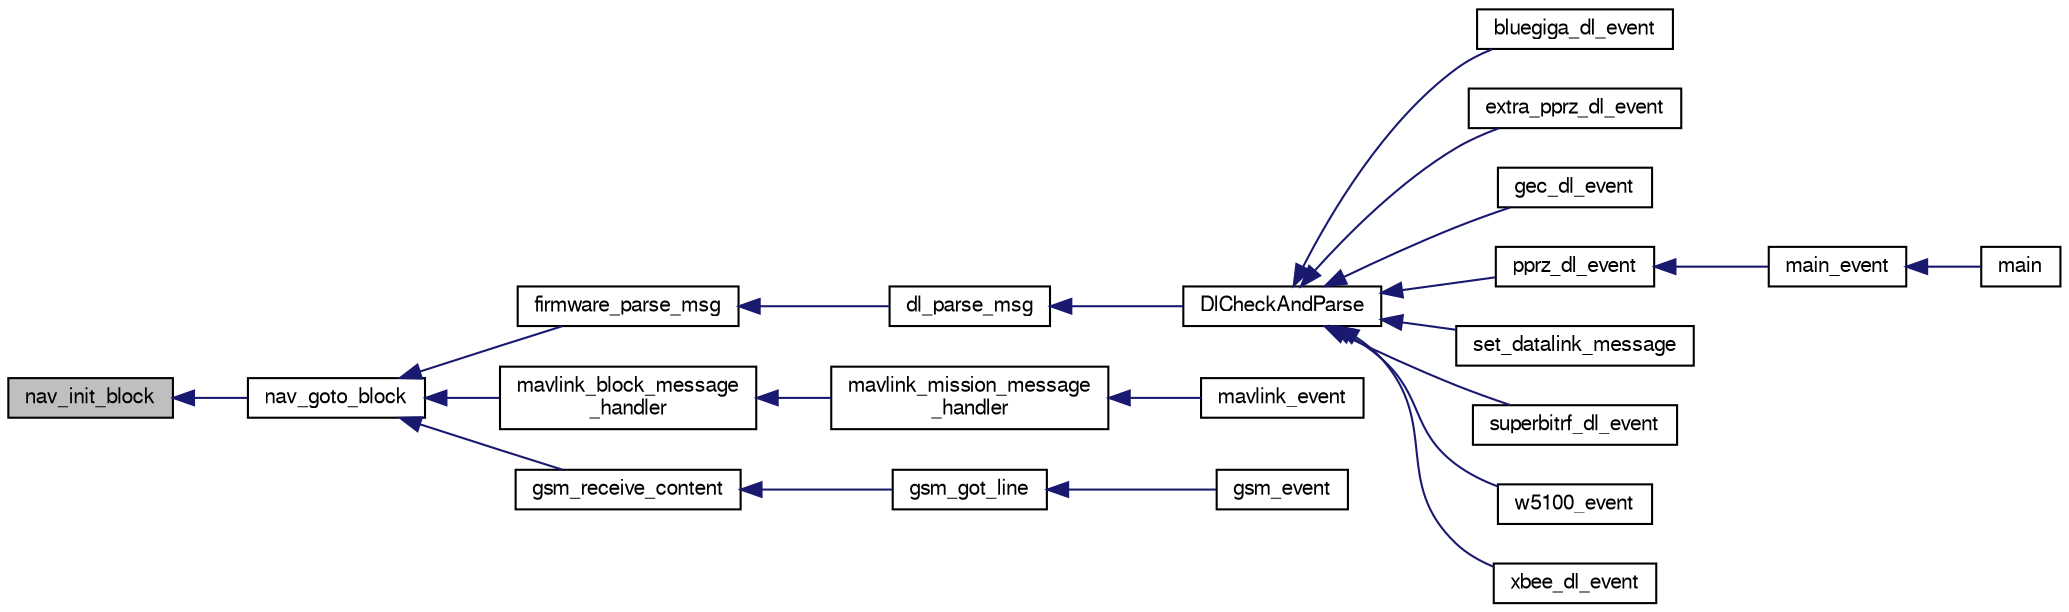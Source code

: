 digraph "nav_init_block"
{
  edge [fontname="FreeSans",fontsize="10",labelfontname="FreeSans",labelfontsize="10"];
  node [fontname="FreeSans",fontsize="10",shape=record];
  rankdir="LR";
  Node1 [label="nav_init_block",height=0.2,width=0.4,color="black", fillcolor="grey75", style="filled", fontcolor="black"];
  Node1 -> Node2 [dir="back",color="midnightblue",fontsize="10",style="solid",fontname="FreeSans"];
  Node2 [label="nav_goto_block",height=0.2,width=0.4,color="black", fillcolor="white", style="filled",URL="$common__flight__plan_8h.html#ac8f874fffc6c3c549774e84eaabeac0d"];
  Node2 -> Node3 [dir="back",color="midnightblue",fontsize="10",style="solid",fontname="FreeSans"];
  Node3 [label="firmware_parse_msg",height=0.2,width=0.4,color="black", fillcolor="white", style="filled",URL="$datalink_8h.html#a3a59fd1cd4249ea5caeac113cde2d7a8",tooltip="Firmware specfic msg handler. "];
  Node3 -> Node4 [dir="back",color="midnightblue",fontsize="10",style="solid",fontname="FreeSans"];
  Node4 [label="dl_parse_msg",height=0.2,width=0.4,color="black", fillcolor="white", style="filled",URL="$datalink_8c.html#a8622e4eaf1529d8c64af55c0d05dadbe",tooltip="Should be called when chars are available in dl_buffer. "];
  Node4 -> Node5 [dir="back",color="midnightblue",fontsize="10",style="solid",fontname="FreeSans"];
  Node5 [label="DlCheckAndParse",height=0.2,width=0.4,color="black", fillcolor="white", style="filled",URL="$datalink_8h.html#aa9106add8d47671f6ebb3d8321813611",tooltip="Check for new message and parse. "];
  Node5 -> Node6 [dir="back",color="midnightblue",fontsize="10",style="solid",fontname="FreeSans"];
  Node6 [label="bluegiga_dl_event",height=0.2,width=0.4,color="black", fillcolor="white", style="filled",URL="$bluegiga__dl_8h.html#a921065e8139e27fbe413ef7459ed51b3",tooltip="Datalink Event. "];
  Node5 -> Node7 [dir="back",color="midnightblue",fontsize="10",style="solid",fontname="FreeSans"];
  Node7 [label="extra_pprz_dl_event",height=0.2,width=0.4,color="black", fillcolor="white", style="filled",URL="$extra__pprz__dl_8h.html#a95b5d2651fd6a78c616fe9ca1f556568",tooltip="Datalink Event. "];
  Node5 -> Node8 [dir="back",color="midnightblue",fontsize="10",style="solid",fontname="FreeSans"];
  Node8 [label="gec_dl_event",height=0.2,width=0.4,color="black", fillcolor="white", style="filled",URL="$gec__dl_8h.html#a7645c559a6c4a5f611acab677af4a579",tooltip="Datalink Event. "];
  Node5 -> Node9 [dir="back",color="midnightblue",fontsize="10",style="solid",fontname="FreeSans"];
  Node9 [label="pprz_dl_event",height=0.2,width=0.4,color="black", fillcolor="white", style="filled",URL="$pprz__dl_8h.html#adfe1564dac687b426549de7dfe029931",tooltip="Datalink Event. "];
  Node9 -> Node10 [dir="back",color="midnightblue",fontsize="10",style="solid",fontname="FreeSans"];
  Node10 [label="main_event",height=0.2,width=0.4,color="black", fillcolor="white", style="filled",URL="$setup__actuators_8c.html#a319a645047f275499aa30b0bc08c6e10"];
  Node10 -> Node11 [dir="back",color="midnightblue",fontsize="10",style="solid",fontname="FreeSans"];
  Node11 [label="main",height=0.2,width=0.4,color="black", fillcolor="white", style="filled",URL="$setup__actuators_8c.html#a840291bc02cba5474a4cb46a9b9566fe"];
  Node5 -> Node12 [dir="back",color="midnightblue",fontsize="10",style="solid",fontname="FreeSans"];
  Node12 [label="set_datalink_message",height=0.2,width=0.4,color="black", fillcolor="white", style="filled",URL="$sim__ap_8c.html#ad664061534694a2babfff03cfc5977f7"];
  Node5 -> Node13 [dir="back",color="midnightblue",fontsize="10",style="solid",fontname="FreeSans"];
  Node13 [label="superbitrf_dl_event",height=0.2,width=0.4,color="black", fillcolor="white", style="filled",URL="$modules_2datalink_2superbitrf_8h.html#a06a950af7255fea459d7c6de8c8c0cad",tooltip="The superbitrf datalink event call. "];
  Node5 -> Node14 [dir="back",color="midnightblue",fontsize="10",style="solid",fontname="FreeSans"];
  Node14 [label="w5100_event",height=0.2,width=0.4,color="black", fillcolor="white", style="filled",URL="$w5100_8h.html#a7266971e7bc00efad150ab73bbfc8c29"];
  Node5 -> Node15 [dir="back",color="midnightblue",fontsize="10",style="solid",fontname="FreeSans"];
  Node15 [label="xbee_dl_event",height=0.2,width=0.4,color="black", fillcolor="white", style="filled",URL="$xbee__dl_8h.html#ae70130a34c8efc48df440e2b410793c6",tooltip="Datalink Event. "];
  Node2 -> Node16 [dir="back",color="midnightblue",fontsize="10",style="solid",fontname="FreeSans"];
  Node16 [label="mavlink_block_message\l_handler",height=0.2,width=0.4,color="black", fillcolor="white", style="filled",URL="$blocks_8h.html#a736f2e555912fca000d0751dedb4e00f"];
  Node16 -> Node17 [dir="back",color="midnightblue",fontsize="10",style="solid",fontname="FreeSans"];
  Node17 [label="mavlink_mission_message\l_handler",height=0.2,width=0.4,color="black", fillcolor="white", style="filled",URL="$mission__manager_8h.html#a68ddd91a505c2317c818d632a2009304"];
  Node17 -> Node18 [dir="back",color="midnightblue",fontsize="10",style="solid",fontname="FreeSans"];
  Node18 [label="mavlink_event",height=0.2,width=0.4,color="black", fillcolor="white", style="filled",URL="$mavlink_8h.html#aca06c0aea877a0d9c57a5e16cee711d7",tooltip="Event MAVLink calls. "];
  Node2 -> Node19 [dir="back",color="midnightblue",fontsize="10",style="solid",fontname="FreeSans"];
  Node19 [label="gsm_receive_content",height=0.2,width=0.4,color="black", fillcolor="white", style="filled",URL="$gsm_8c.html#a3e93d27d40d75355176ae476885b0c8b",tooltip="Receiving a SMS, third step, content in gsm_buf Message can be Bdd where dd is a block index on two d..."];
  Node19 -> Node20 [dir="back",color="midnightblue",fontsize="10",style="solid",fontname="FreeSans"];
  Node20 [label="gsm_got_line",height=0.2,width=0.4,color="black", fillcolor="white", style="filled",URL="$gsm_8c.html#a1908fccdd617aa8d27b37b40388242dc"];
  Node20 -> Node21 [dir="back",color="midnightblue",fontsize="10",style="solid",fontname="FreeSans"];
  Node21 [label="gsm_event",height=0.2,width=0.4,color="black", fillcolor="white", style="filled",URL="$gsm_8h.html#a470dc2779b65d4e6bc6515ec4b88e052"];
}
